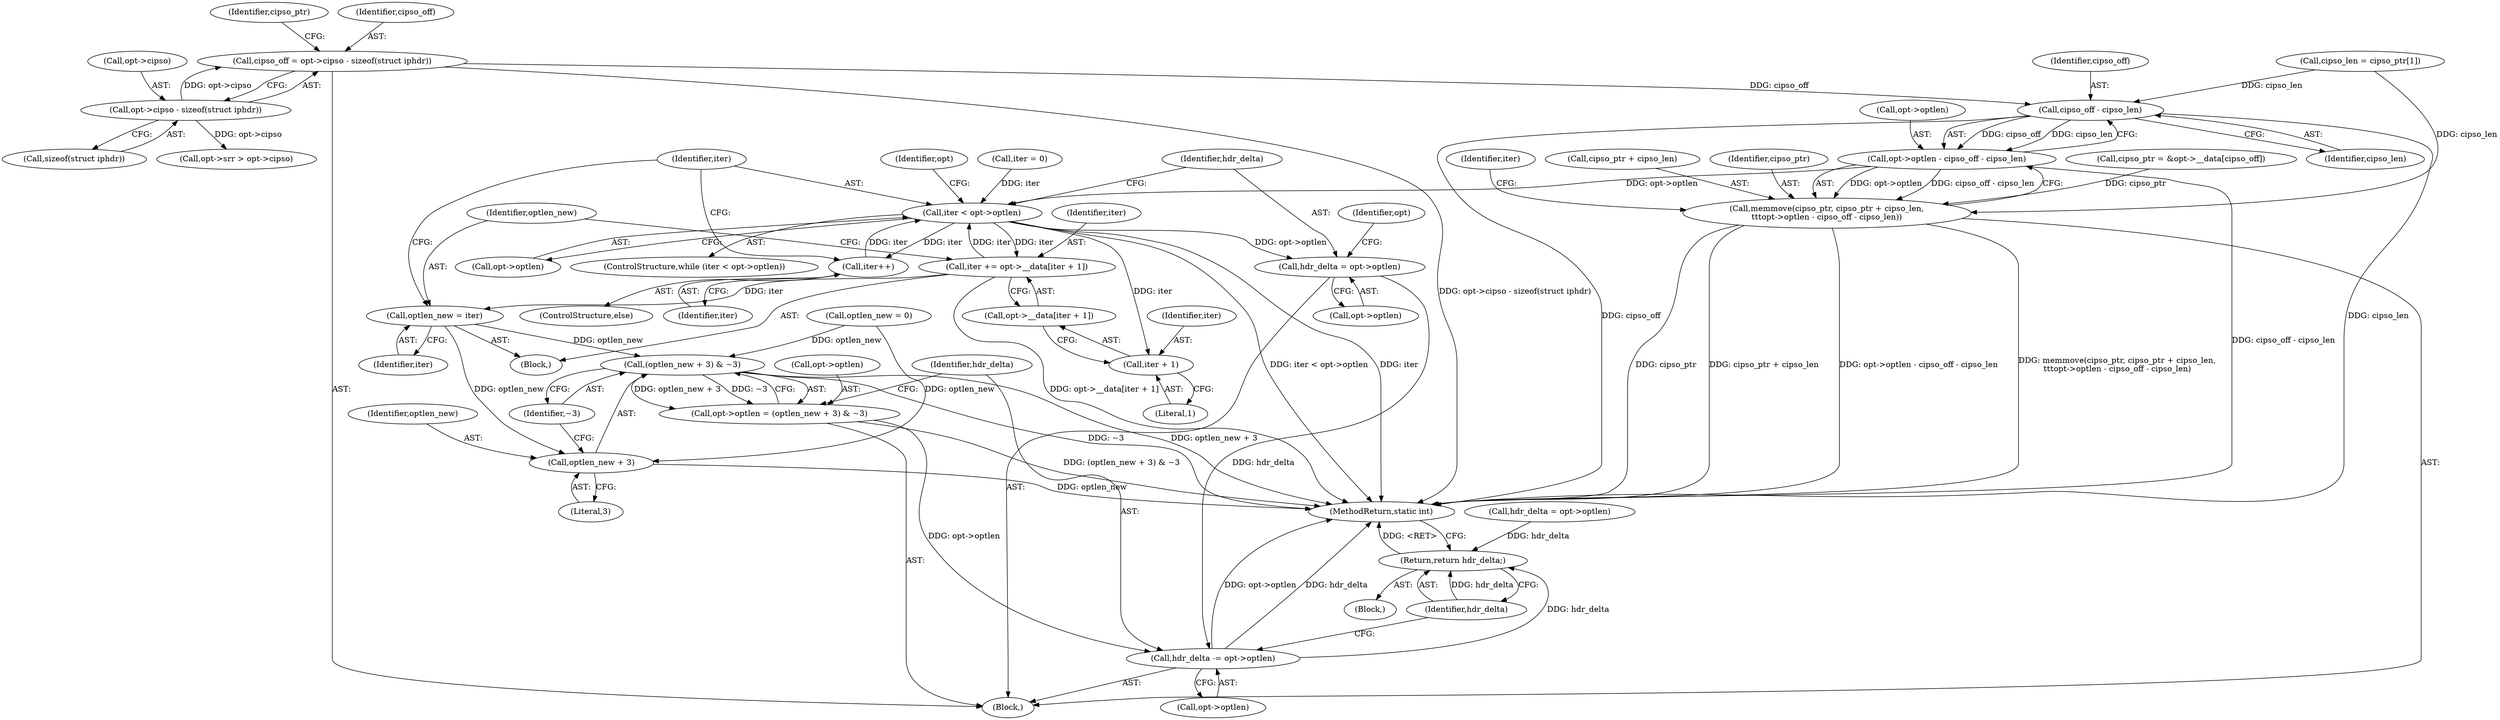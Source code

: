 digraph "1_linux_f6d8bd051c391c1c0458a30b2a7abcd939329259_5@API" {
"1000136" [label="(Call,cipso_off = opt->cipso - sizeof(struct iphdr))"];
"1000138" [label="(Call,opt->cipso - sizeof(struct iphdr))"];
"1000223" [label="(Call,cipso_off - cipso_len)"];
"1000219" [label="(Call,opt->optlen - cipso_off - cipso_len)"];
"1000214" [label="(Call,memmove(cipso_ptr, cipso_ptr + cipso_len,\n\t\t\topt->optlen - cipso_off - cipso_len))"];
"1000233" [label="(Call,iter < opt->optlen)"];
"1000247" [label="(Call,iter += opt->__data[iter + 1])"];
"1000256" [label="(Call,optlen_new = iter)"];
"1000271" [label="(Call,(optlen_new + 3) & ~3)"];
"1000267" [label="(Call,opt->optlen = (optlen_new + 3) & ~3)"];
"1000276" [label="(Call,hdr_delta -= opt->optlen)"];
"1000294" [label="(Return,return hdr_delta;)"];
"1000272" [label="(Call,optlen_new + 3)"];
"1000253" [label="(Call,iter + 1)"];
"1000260" [label="(Call,iter++)"];
"1000262" [label="(Call,hdr_delta = opt->optlen)"];
"1000246" [label="(Block,)"];
"1000226" [label="(Call,iter = 0)"];
"1000249" [label="(Call,opt->__data[iter + 1])"];
"1000296" [label="(MethodReturn,static int)"];
"1000259" [label="(ControlStructure,else)"];
"1000272" [label="(Call,optlen_new + 3)"];
"1000294" [label="(Return,return hdr_delta;)"];
"1000142" [label="(Call,sizeof(struct iphdr))"];
"1000138" [label="(Call,opt->cipso - sizeof(struct iphdr))"];
"1000268" [label="(Call,opt->optlen)"];
"1000235" [label="(Call,opt->optlen)"];
"1000242" [label="(Identifier,opt)"];
"1000273" [label="(Identifier,optlen_new)"];
"1000227" [label="(Identifier,iter)"];
"1000136" [label="(Call,cipso_off = opt->cipso - sizeof(struct iphdr))"];
"1000261" [label="(Identifier,iter)"];
"1000267" [label="(Call,opt->optlen = (optlen_new + 3) & ~3)"];
"1000253" [label="(Call,iter + 1)"];
"1000258" [label="(Identifier,iter)"];
"1000223" [label="(Call,cipso_off - cipso_len)"];
"1000216" [label="(Call,cipso_ptr + cipso_len)"];
"1000233" [label="(Call,iter < opt->optlen)"];
"1000219" [label="(Call,opt->optlen - cipso_off - cipso_len)"];
"1000257" [label="(Identifier,optlen_new)"];
"1000254" [label="(Identifier,iter)"];
"1000232" [label="(ControlStructure,while (iter < opt->optlen))"];
"1000275" [label="(Identifier,~3)"];
"1000260" [label="(Call,iter++)"];
"1000229" [label="(Call,optlen_new = 0)"];
"1000274" [label="(Literal,3)"];
"1000287" [label="(Call,hdr_delta = opt->optlen)"];
"1000145" [label="(Identifier,cipso_ptr)"];
"1000220" [label="(Call,opt->optlen)"];
"1000276" [label="(Call,hdr_delta -= opt->optlen)"];
"1000104" [label="(Block,)"];
"1000271" [label="(Call,(optlen_new + 3) & ~3)"];
"1000152" [label="(Call,cipso_len = cipso_ptr[1])"];
"1000225" [label="(Identifier,cipso_len)"];
"1000263" [label="(Identifier,hdr_delta)"];
"1000158" [label="(Call,opt->srr > opt->cipso)"];
"1000139" [label="(Call,opt->cipso)"];
"1000214" [label="(Call,memmove(cipso_ptr, cipso_ptr + cipso_len,\n\t\t\topt->optlen - cipso_off - cipso_len))"];
"1000137" [label="(Identifier,cipso_off)"];
"1000248" [label="(Identifier,iter)"];
"1000247" [label="(Call,iter += opt->__data[iter + 1])"];
"1000234" [label="(Identifier,iter)"];
"1000295" [label="(Identifier,hdr_delta)"];
"1000269" [label="(Identifier,opt)"];
"1000224" [label="(Identifier,cipso_off)"];
"1000255" [label="(Literal,1)"];
"1000256" [label="(Call,optlen_new = iter)"];
"1000278" [label="(Call,opt->optlen)"];
"1000130" [label="(Block,)"];
"1000277" [label="(Identifier,hdr_delta)"];
"1000264" [label="(Call,opt->optlen)"];
"1000262" [label="(Call,hdr_delta = opt->optlen)"];
"1000215" [label="(Identifier,cipso_ptr)"];
"1000144" [label="(Call,cipso_ptr = &opt->__data[cipso_off])"];
"1000136" -> "1000130"  [label="AST: "];
"1000136" -> "1000138"  [label="CFG: "];
"1000137" -> "1000136"  [label="AST: "];
"1000138" -> "1000136"  [label="AST: "];
"1000145" -> "1000136"  [label="CFG: "];
"1000136" -> "1000296"  [label="DDG: opt->cipso - sizeof(struct iphdr)"];
"1000138" -> "1000136"  [label="DDG: opt->cipso"];
"1000136" -> "1000223"  [label="DDG: cipso_off"];
"1000138" -> "1000142"  [label="CFG: "];
"1000139" -> "1000138"  [label="AST: "];
"1000142" -> "1000138"  [label="AST: "];
"1000138" -> "1000158"  [label="DDG: opt->cipso"];
"1000223" -> "1000219"  [label="AST: "];
"1000223" -> "1000225"  [label="CFG: "];
"1000224" -> "1000223"  [label="AST: "];
"1000225" -> "1000223"  [label="AST: "];
"1000219" -> "1000223"  [label="CFG: "];
"1000223" -> "1000296"  [label="DDG: cipso_len"];
"1000223" -> "1000296"  [label="DDG: cipso_off"];
"1000223" -> "1000219"  [label="DDG: cipso_off"];
"1000223" -> "1000219"  [label="DDG: cipso_len"];
"1000152" -> "1000223"  [label="DDG: cipso_len"];
"1000219" -> "1000214"  [label="AST: "];
"1000220" -> "1000219"  [label="AST: "];
"1000214" -> "1000219"  [label="CFG: "];
"1000219" -> "1000296"  [label="DDG: cipso_off - cipso_len"];
"1000219" -> "1000214"  [label="DDG: opt->optlen"];
"1000219" -> "1000214"  [label="DDG: cipso_off - cipso_len"];
"1000219" -> "1000233"  [label="DDG: opt->optlen"];
"1000214" -> "1000130"  [label="AST: "];
"1000215" -> "1000214"  [label="AST: "];
"1000216" -> "1000214"  [label="AST: "];
"1000227" -> "1000214"  [label="CFG: "];
"1000214" -> "1000296"  [label="DDG: cipso_ptr"];
"1000214" -> "1000296"  [label="DDG: cipso_ptr + cipso_len"];
"1000214" -> "1000296"  [label="DDG: opt->optlen - cipso_off - cipso_len"];
"1000214" -> "1000296"  [label="DDG: memmove(cipso_ptr, cipso_ptr + cipso_len,\n\t\t\topt->optlen - cipso_off - cipso_len)"];
"1000144" -> "1000214"  [label="DDG: cipso_ptr"];
"1000152" -> "1000214"  [label="DDG: cipso_len"];
"1000233" -> "1000232"  [label="AST: "];
"1000233" -> "1000235"  [label="CFG: "];
"1000234" -> "1000233"  [label="AST: "];
"1000235" -> "1000233"  [label="AST: "];
"1000242" -> "1000233"  [label="CFG: "];
"1000263" -> "1000233"  [label="CFG: "];
"1000233" -> "1000296"  [label="DDG: iter < opt->optlen"];
"1000233" -> "1000296"  [label="DDG: iter"];
"1000226" -> "1000233"  [label="DDG: iter"];
"1000260" -> "1000233"  [label="DDG: iter"];
"1000247" -> "1000233"  [label="DDG: iter"];
"1000233" -> "1000247"  [label="DDG: iter"];
"1000233" -> "1000253"  [label="DDG: iter"];
"1000233" -> "1000260"  [label="DDG: iter"];
"1000233" -> "1000262"  [label="DDG: opt->optlen"];
"1000247" -> "1000246"  [label="AST: "];
"1000247" -> "1000249"  [label="CFG: "];
"1000248" -> "1000247"  [label="AST: "];
"1000249" -> "1000247"  [label="AST: "];
"1000257" -> "1000247"  [label="CFG: "];
"1000247" -> "1000296"  [label="DDG: opt->__data[iter + 1]"];
"1000247" -> "1000256"  [label="DDG: iter"];
"1000256" -> "1000246"  [label="AST: "];
"1000256" -> "1000258"  [label="CFG: "];
"1000257" -> "1000256"  [label="AST: "];
"1000258" -> "1000256"  [label="AST: "];
"1000234" -> "1000256"  [label="CFG: "];
"1000256" -> "1000271"  [label="DDG: optlen_new"];
"1000256" -> "1000272"  [label="DDG: optlen_new"];
"1000271" -> "1000267"  [label="AST: "];
"1000271" -> "1000275"  [label="CFG: "];
"1000272" -> "1000271"  [label="AST: "];
"1000275" -> "1000271"  [label="AST: "];
"1000267" -> "1000271"  [label="CFG: "];
"1000271" -> "1000296"  [label="DDG: ~3"];
"1000271" -> "1000296"  [label="DDG: optlen_new + 3"];
"1000271" -> "1000267"  [label="DDG: optlen_new + 3"];
"1000271" -> "1000267"  [label="DDG: ~3"];
"1000229" -> "1000271"  [label="DDG: optlen_new"];
"1000267" -> "1000130"  [label="AST: "];
"1000268" -> "1000267"  [label="AST: "];
"1000277" -> "1000267"  [label="CFG: "];
"1000267" -> "1000296"  [label="DDG: (optlen_new + 3) & ~3"];
"1000267" -> "1000276"  [label="DDG: opt->optlen"];
"1000276" -> "1000130"  [label="AST: "];
"1000276" -> "1000278"  [label="CFG: "];
"1000277" -> "1000276"  [label="AST: "];
"1000278" -> "1000276"  [label="AST: "];
"1000295" -> "1000276"  [label="CFG: "];
"1000276" -> "1000296"  [label="DDG: opt->optlen"];
"1000276" -> "1000296"  [label="DDG: hdr_delta"];
"1000262" -> "1000276"  [label="DDG: hdr_delta"];
"1000276" -> "1000294"  [label="DDG: hdr_delta"];
"1000294" -> "1000104"  [label="AST: "];
"1000294" -> "1000295"  [label="CFG: "];
"1000295" -> "1000294"  [label="AST: "];
"1000296" -> "1000294"  [label="CFG: "];
"1000294" -> "1000296"  [label="DDG: <RET>"];
"1000295" -> "1000294"  [label="DDG: hdr_delta"];
"1000287" -> "1000294"  [label="DDG: hdr_delta"];
"1000272" -> "1000274"  [label="CFG: "];
"1000273" -> "1000272"  [label="AST: "];
"1000274" -> "1000272"  [label="AST: "];
"1000275" -> "1000272"  [label="CFG: "];
"1000272" -> "1000296"  [label="DDG: optlen_new"];
"1000229" -> "1000272"  [label="DDG: optlen_new"];
"1000253" -> "1000249"  [label="AST: "];
"1000253" -> "1000255"  [label="CFG: "];
"1000254" -> "1000253"  [label="AST: "];
"1000255" -> "1000253"  [label="AST: "];
"1000249" -> "1000253"  [label="CFG: "];
"1000260" -> "1000259"  [label="AST: "];
"1000260" -> "1000261"  [label="CFG: "];
"1000261" -> "1000260"  [label="AST: "];
"1000234" -> "1000260"  [label="CFG: "];
"1000262" -> "1000130"  [label="AST: "];
"1000262" -> "1000264"  [label="CFG: "];
"1000263" -> "1000262"  [label="AST: "];
"1000264" -> "1000262"  [label="AST: "];
"1000269" -> "1000262"  [label="CFG: "];
}
